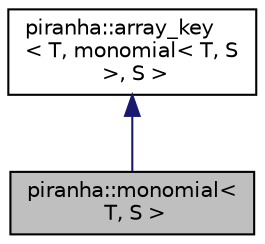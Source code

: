 digraph "piranha::monomial&lt; T, S &gt;"
{
  edge [fontname="Helvetica",fontsize="10",labelfontname="Helvetica",labelfontsize="10"];
  node [fontname="Helvetica",fontsize="10",shape=record];
  Node2 [label="piranha::monomial\<\l T, S \>",height=0.2,width=0.4,color="black", fillcolor="grey75", style="filled", fontcolor="black"];
  Node3 -> Node2 [dir="back",color="midnightblue",fontsize="10",style="solid",fontname="Helvetica"];
  Node3 [label="piranha::array_key\l\< T, monomial\< T, S\l \>, S \>",height=0.2,width=0.4,color="black", fillcolor="white", style="filled",URL="$classpiranha_1_1array__key.html"];
}
